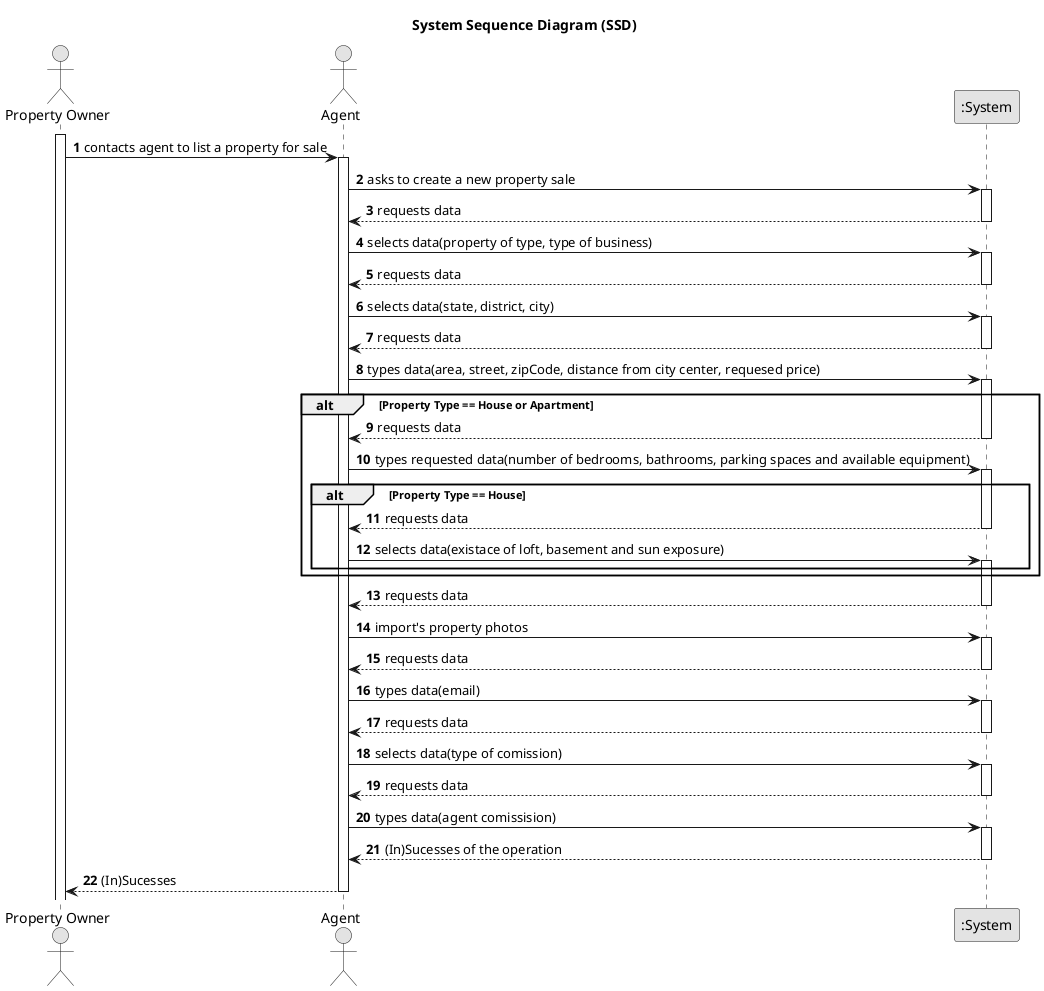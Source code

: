 @startuml
'https://plantuml.com/sequence-diagram
skinparam monochrome true
skinparam packageStyle rectangle
skinparam shadowing false

title System Sequence Diagram (SSD)

autonumber

actor "Property Owner" as Owner
actor "Agent" as Agent
participant ":System" as System

activate Owner

    Owner -> Agent : contacts agent to list a property for sale
    activate Agent

        Agent -> System : asks to create a new property sale
        activate System

            System --> Agent : requests data
        deactivate System

        Agent -> System : selects data(property of type, type of business)
        activate System

            System --> Agent : requests data
        deactivate System

        Agent -> System : selects data(state, district, city)
        activate System

            System --> Agent : requests data
        deactivate System

        Agent -> System : types data(area, street, zipCode, distance from city center, requesed price)
        activate System


        alt Property Type == House or Apartment

                System --> Agent : requests data
            deactivate System

            Agent -> System : types requested data(number of bedrooms, bathrooms, parking spaces and available equipment)
            activate System

                alt Property Type == House

                        System --> Agent : requests data
                    deactivate System

                    Agent -> System : selects data(existace of loft, basement and sun exposure)
                    activate System

                end

        end

            System --> Agent :requests data
        deactivate System

        Agent -> System : import's property photos
        activate System

            System --> Agent : requests data
        deactivate System

        Agent -> System : types data(email)
        activate System

            System --> Agent : requests data
        deactivate System

        Agent -> System : selects data(type of comission)
        activate System

            System --> Agent : requests data
        deactivate System

        Agent -> System : types data(agent comissision)
        activate System

            System --> Agent : (In)Sucesses of the operation
        deactivate System

        Agent --> Owner : (In)Sucesses
    deactivate Agent
@enduml